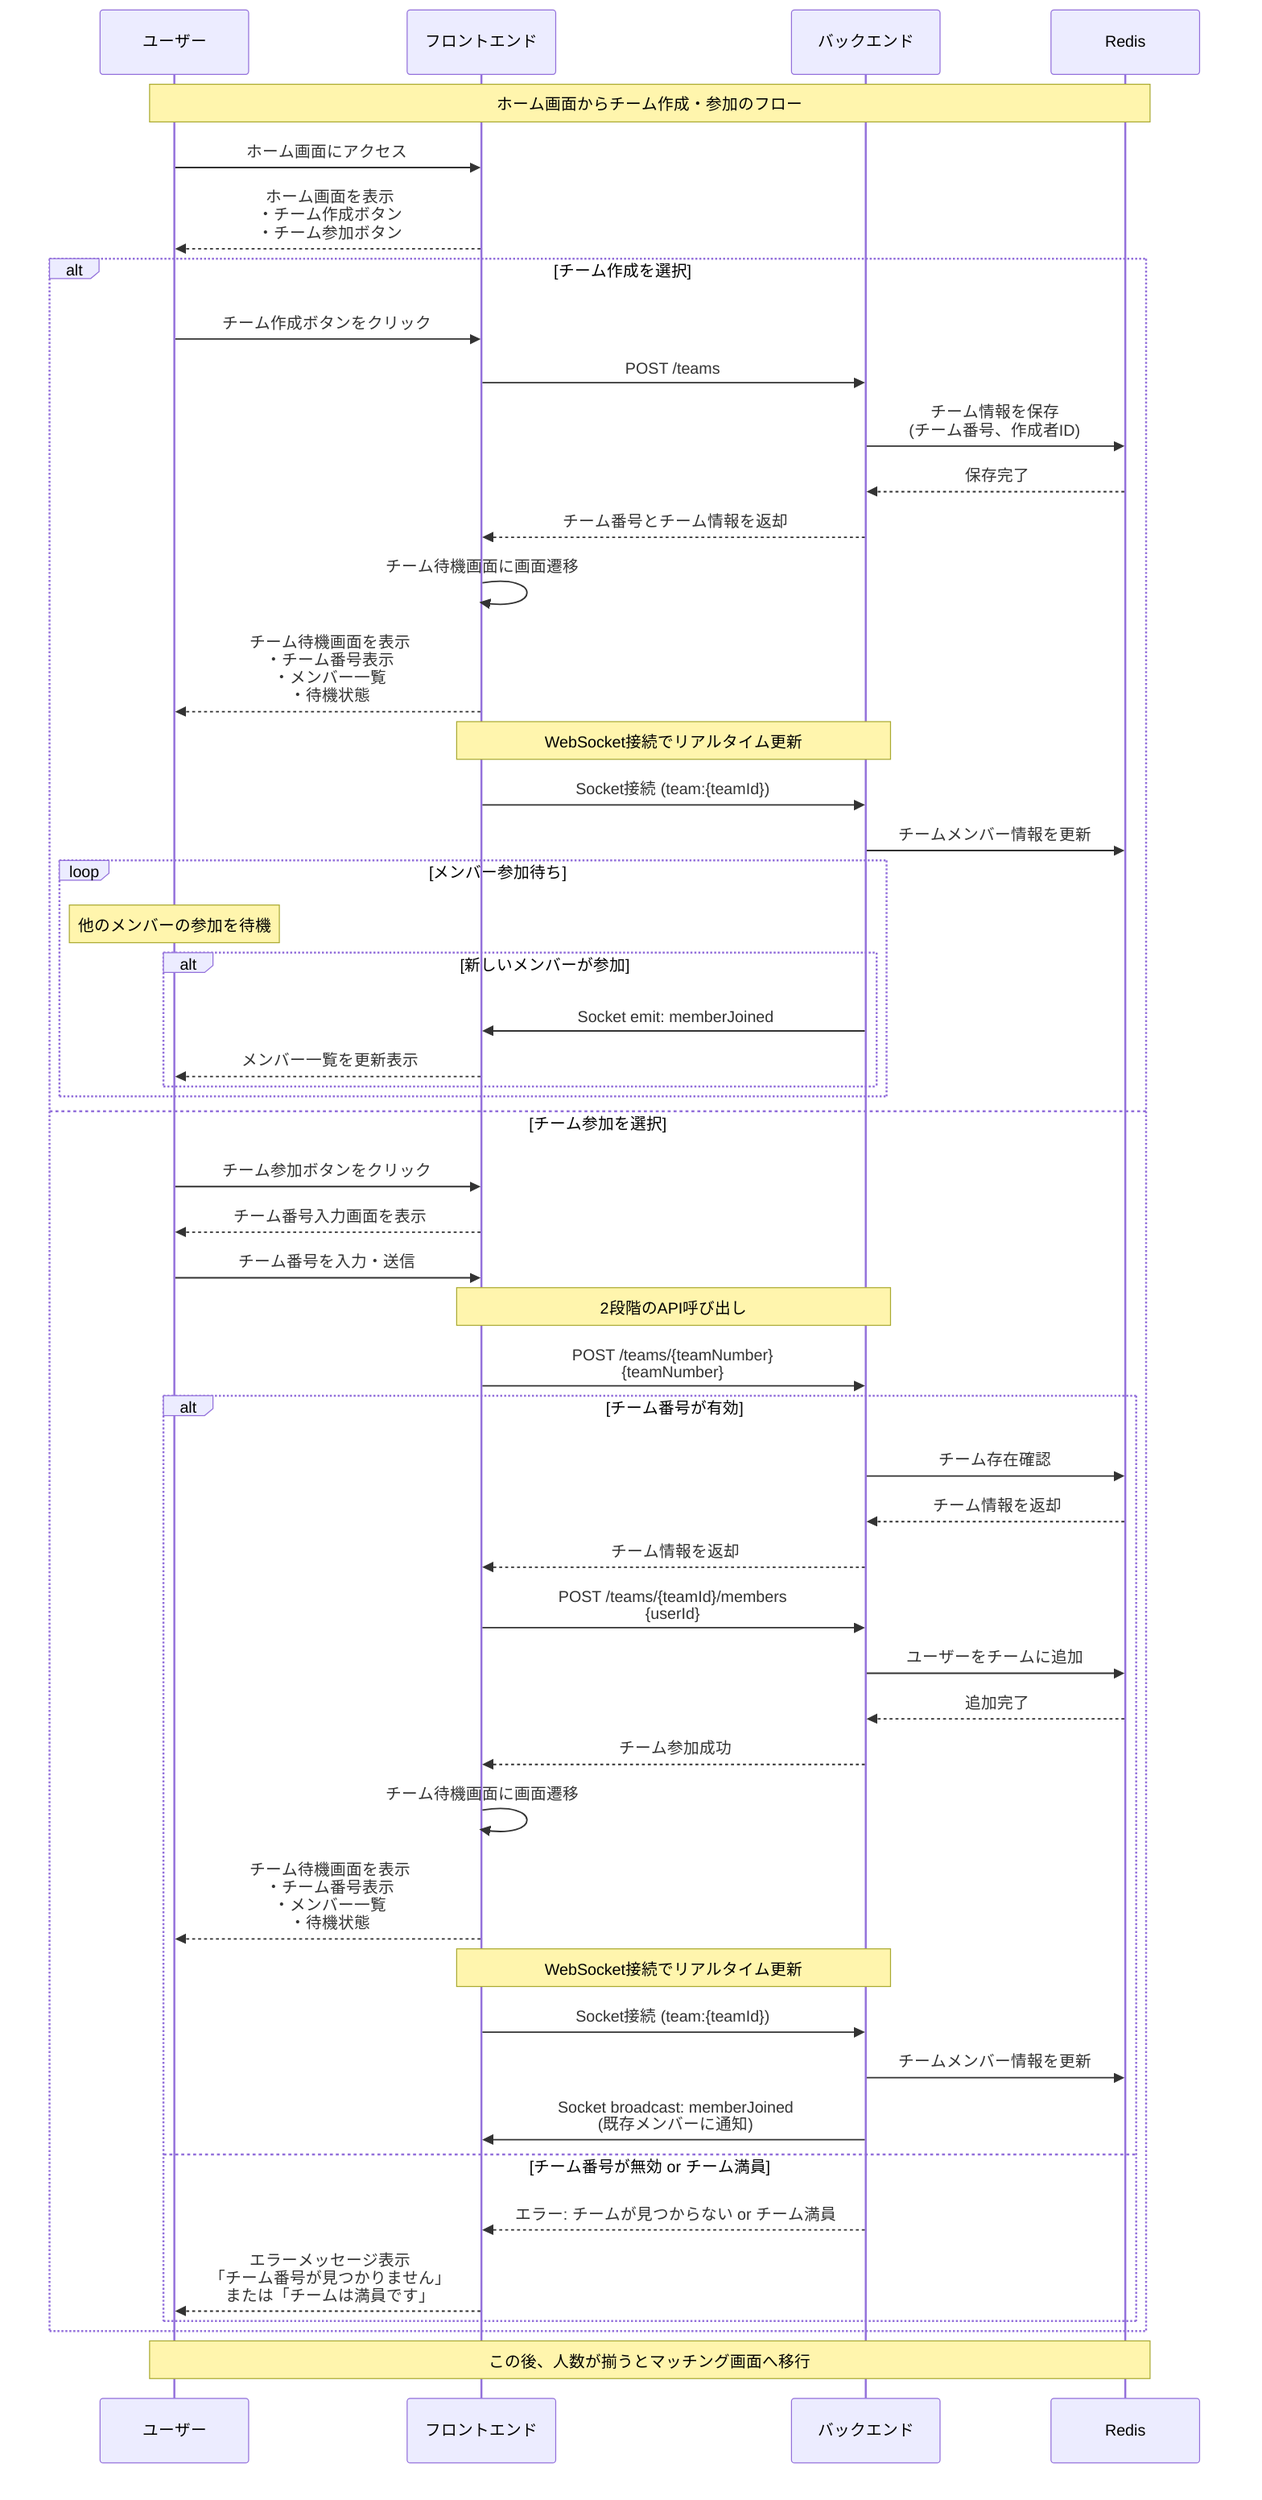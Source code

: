 %%{init: {'theme':'default', 'themeVariables': {'primaryColor': '#4f46e5', 'primaryTextColor': '#fff', 'primaryBorderColor': '#3730a3', 'lineColor': '#374151', 'secondaryColor': '#e5e7eb', 'tertiaryColor': '#f3f4f6'}}}%%

sequenceDiagram
    participant U as ユーザー
    participant F as フロントエンド
    participant B as バックエンド
    participant R as Redis

    Note over U,R: ホーム画面からチーム作成・参加のフロー

    %% ホーム画面
    U->>F: ホーム画面にアクセス
    F-->>U: ホーム画面を表示<br/>・チーム作成ボタン<br/>・チーム参加ボタン

    %% チーム作成フロー
    alt チーム作成を選択
        U->>F: チーム作成ボタンをクリック
        F->>B: POST /teams
        B->>R: チーム情報を保存<br/>(チーム番号、作成者ID)
        R-->>B: 保存完了
        B-->>F: チーム番号とチーム情報を返却
        F->>F: チーム待機画面に画面遷移
        F-->>U: チーム待機画面を表示<br/>・チーム番号表示<br/>・メンバー一覧<br/>・待機状態

        Note over F,B: WebSocket接続でリアルタイム更新
        F->>B: Socket接続 (team:{teamId})
        B->>R: チームメンバー情報を更新
        
        loop メンバー参加待ち
            Note over U: 他のメンバーの参加を待機
            alt 新しいメンバーが参加
                B->>F: Socket emit: memberJoined
                F-->>U: メンバー一覧を更新表示
            end
        end

    %% チーム参加フロー  
    else チーム参加を選択
        U->>F: チーム参加ボタンをクリック
        F-->>U: チーム番号入力画面を表示
        U->>F: チーム番号を入力・送信
        
        Note over F,B: 2段階のAPI呼び出し
        F->>B: POST /teams/{teamNumber}<br/>{teamNumber}
        
        alt チーム番号が有効
            B->>R: チーム存在確認
            R-->>B: チーム情報を返却
            B-->>F: チーム情報を返却
            
            F->>B: POST /teams/{teamId}/members<br/>{userId}
            B->>R: ユーザーをチームに追加
            R-->>B: 追加完了
            B-->>F: チーム参加成功
            F->>F: チーム待機画面に画面遷移
            F-->>U: チーム待機画面を表示<br/>・チーム番号表示<br/>・メンバー一覧<br/>・待機状態

            Note over F,B: WebSocket接続でリアルタイム更新
            F->>B: Socket接続 (team:{teamId})
            B->>R: チームメンバー情報を更新
            B->>F: Socket broadcast: memberJoined<br/>(既存メンバーに通知)
            
        else チーム番号が無効 or チーム満員
            B-->>F: エラー: チームが見つからない or チーム満員
            F-->>U: エラーメッセージ表示<br/>「チーム番号が見つかりません」<br/>または「チームは満員です」
        end
    end

    Note over U,R: この後、人数が揃うとマッチング画面へ移行